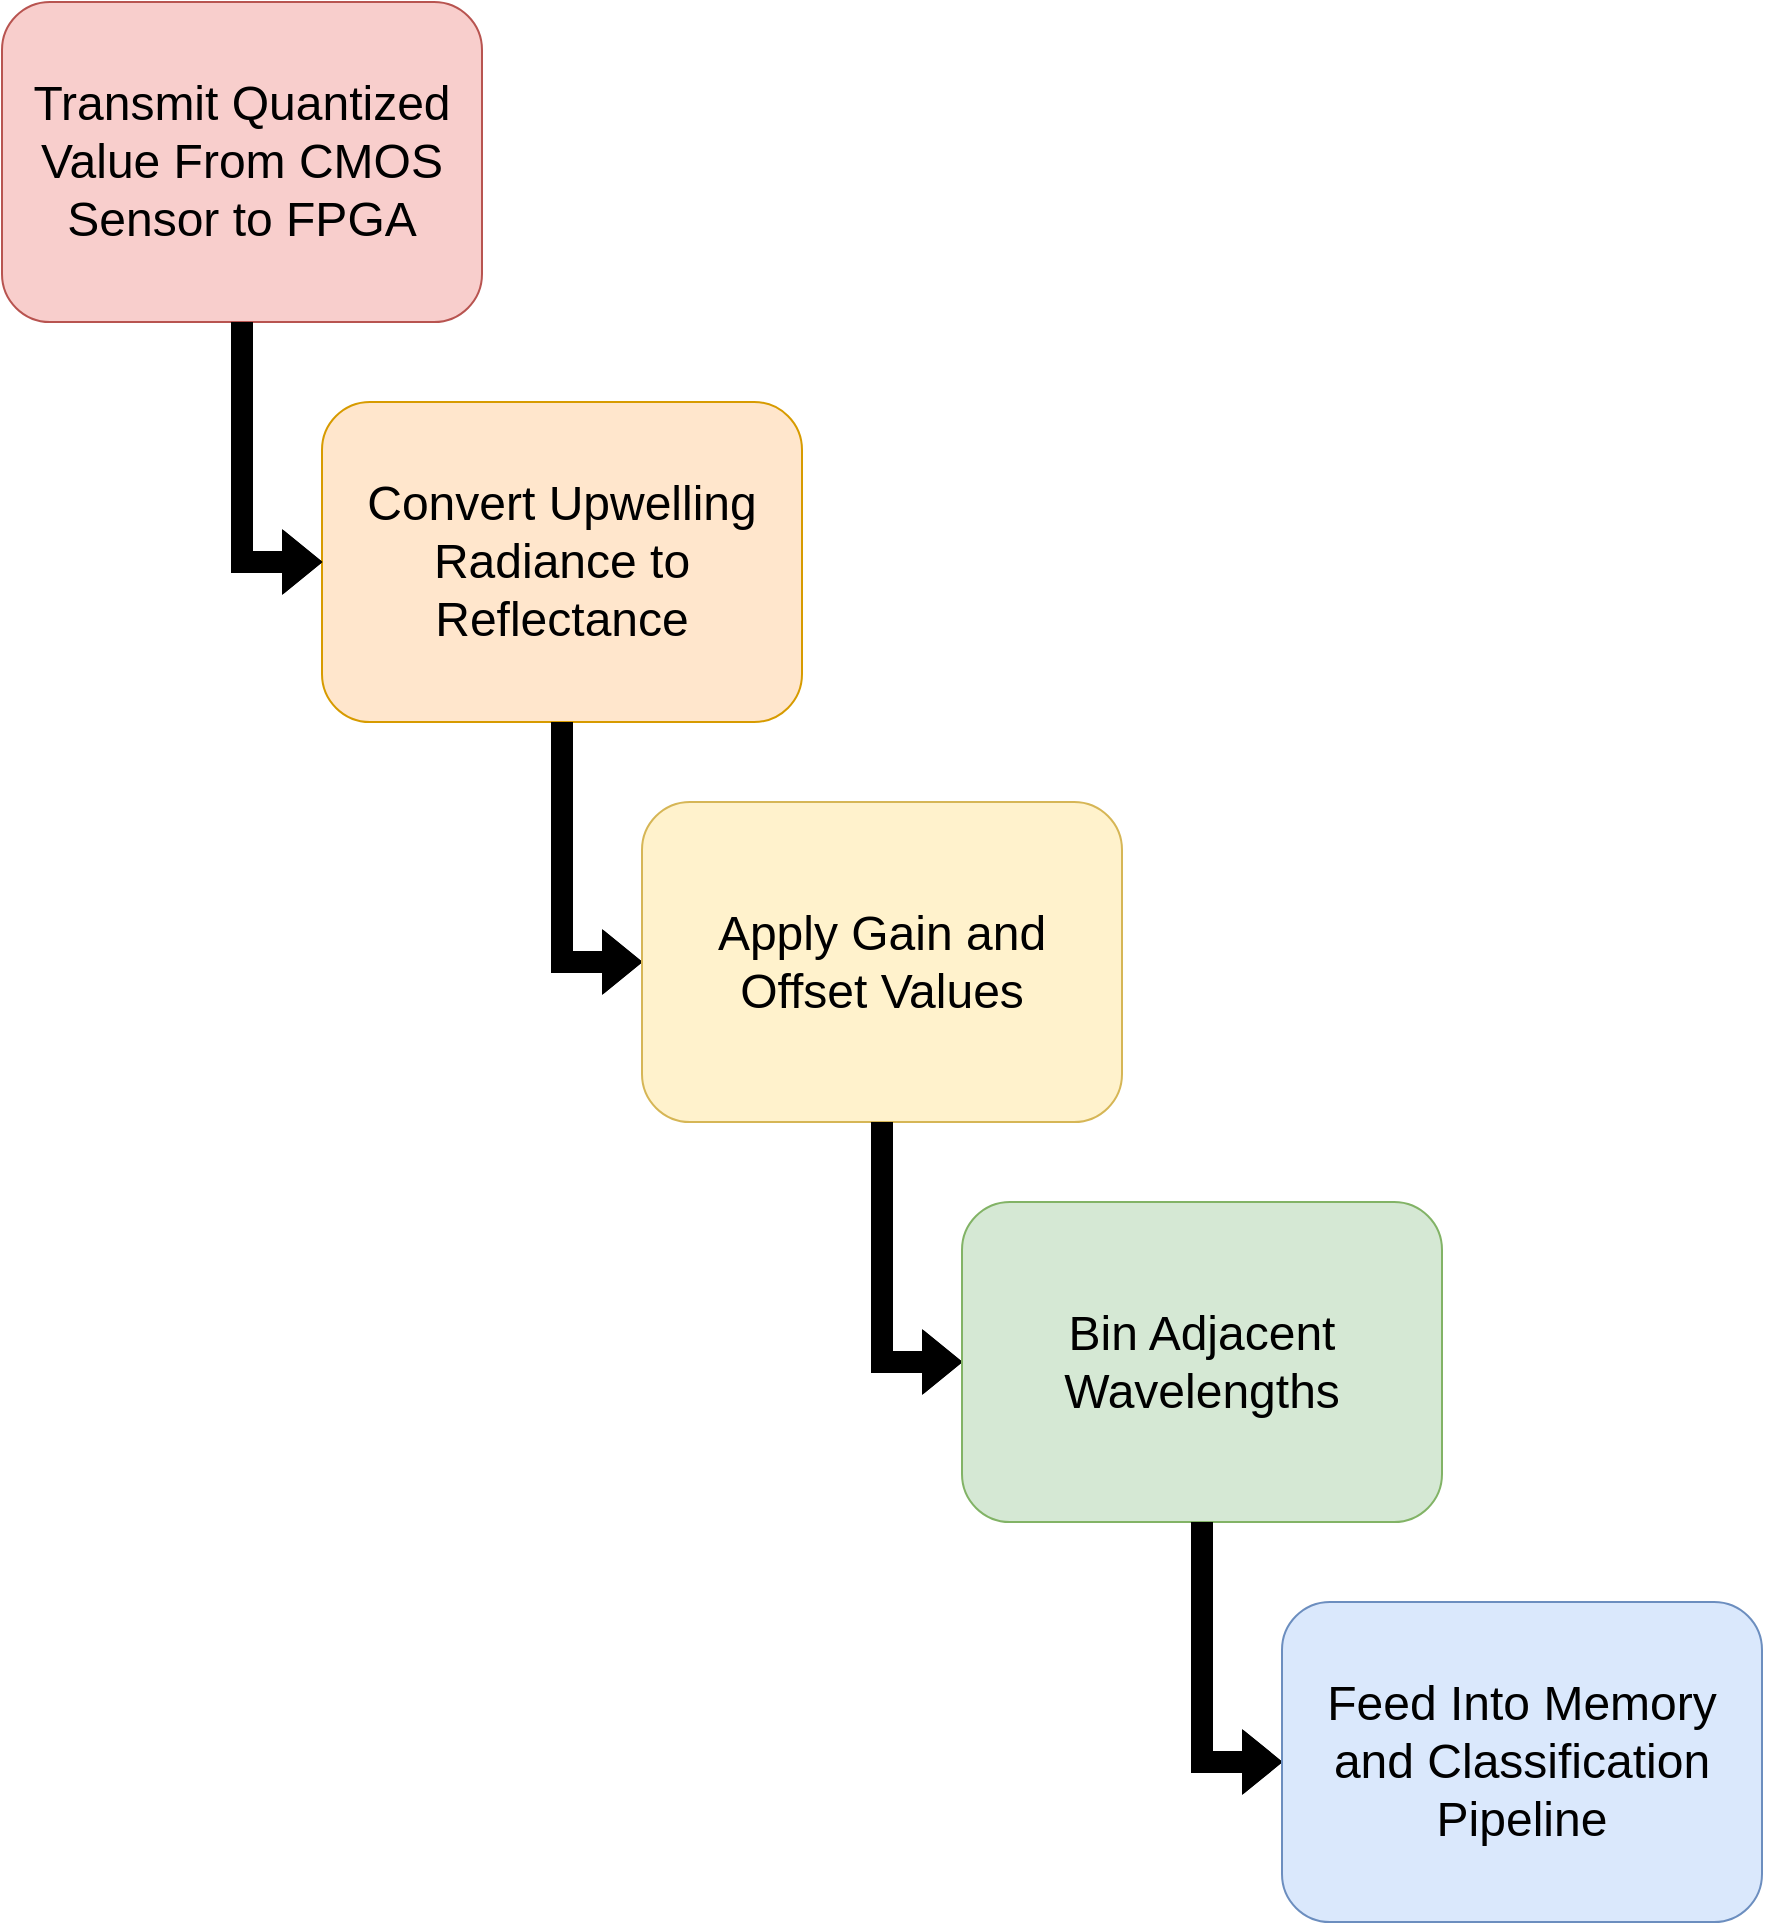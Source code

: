 <mxfile version="28.1.1">
  <diagram name="Page-1" id="-AFErXNe9J7OdYunWK4x">
    <mxGraphModel dx="3281" dy="2628" grid="1" gridSize="10" guides="1" tooltips="1" connect="1" arrows="1" fold="1" page="1" pageScale="1" pageWidth="850" pageHeight="1100" math="0" shadow="0">
      <root>
        <mxCell id="0" />
        <mxCell id="1" parent="0" />
        <mxCell id="zj0fFl8EOxYbujoj9vtz-1" value="" style="rounded=1;whiteSpace=wrap;html=1;fillColor=#ffe6cc;strokeColor=#d79b00;" vertex="1" parent="1">
          <mxGeometry x="40" y="40" width="240" height="160" as="geometry" />
        </mxCell>
        <mxCell id="zj0fFl8EOxYbujoj9vtz-10" value="" style="shape=flexArrow;endArrow=classic;html=1;rounded=0;fillColor=#000000;entryX=0;entryY=0.5;entryDx=0;entryDy=0;" edge="1" parent="1" target="zj0fFl8EOxYbujoj9vtz-21">
          <mxGeometry width="50" height="50" relative="1" as="geometry">
            <mxPoint x="160" y="200" as="sourcePoint" />
            <mxPoint x="210" y="320" as="targetPoint" />
            <Array as="points">
              <mxPoint x="160" y="320" />
            </Array>
          </mxGeometry>
        </mxCell>
        <mxCell id="zj0fFl8EOxYbujoj9vtz-11" value="Convert Upwelling Radiance to Reflectance" style="text;html=1;align=center;verticalAlign=middle;whiteSpace=wrap;rounded=0;fontSize=24;" vertex="1" parent="1">
          <mxGeometry x="50" y="50" width="220" height="140" as="geometry" />
        </mxCell>
        <mxCell id="zj0fFl8EOxYbujoj9vtz-21" value="" style="rounded=1;whiteSpace=wrap;html=1;fillColor=#fff2cc;strokeColor=#d6b656;" vertex="1" parent="1">
          <mxGeometry x="200" y="240" width="240" height="160" as="geometry" />
        </mxCell>
        <mxCell id="zj0fFl8EOxYbujoj9vtz-22" value="" style="shape=flexArrow;endArrow=classic;html=1;rounded=0;fillColor=#000000;entryX=0;entryY=0.5;entryDx=0;entryDy=0;" edge="1" parent="1" target="zj0fFl8EOxYbujoj9vtz-24">
          <mxGeometry width="50" height="50" relative="1" as="geometry">
            <mxPoint x="320" y="400" as="sourcePoint" />
            <mxPoint x="370" y="520" as="targetPoint" />
            <Array as="points">
              <mxPoint x="320" y="520" />
            </Array>
          </mxGeometry>
        </mxCell>
        <mxCell id="zj0fFl8EOxYbujoj9vtz-23" value="Apply Gain and Offset Values" style="text;html=1;align=center;verticalAlign=middle;whiteSpace=wrap;rounded=0;fontSize=24;" vertex="1" parent="1">
          <mxGeometry x="210" y="250" width="220" height="140" as="geometry" />
        </mxCell>
        <mxCell id="zj0fFl8EOxYbujoj9vtz-24" value="" style="rounded=1;whiteSpace=wrap;html=1;fillColor=#d5e8d4;strokeColor=#82b366;" vertex="1" parent="1">
          <mxGeometry x="360" y="440" width="240" height="160" as="geometry" />
        </mxCell>
        <mxCell id="zj0fFl8EOxYbujoj9vtz-25" value="" style="shape=flexArrow;endArrow=classic;html=1;rounded=0;fillColor=#000000;entryX=0;entryY=0.5;entryDx=0;entryDy=0;" edge="1" parent="1" target="zj0fFl8EOxYbujoj9vtz-27">
          <mxGeometry width="50" height="50" relative="1" as="geometry">
            <mxPoint x="480" y="600" as="sourcePoint" />
            <mxPoint x="530" y="720" as="targetPoint" />
            <Array as="points">
              <mxPoint x="480" y="720" />
            </Array>
          </mxGeometry>
        </mxCell>
        <mxCell id="zj0fFl8EOxYbujoj9vtz-26" value="Bin Adjacent Wavelengths" style="text;html=1;align=center;verticalAlign=middle;whiteSpace=wrap;rounded=0;fontSize=24;" vertex="1" parent="1">
          <mxGeometry x="370" y="450" width="220" height="140" as="geometry" />
        </mxCell>
        <mxCell id="zj0fFl8EOxYbujoj9vtz-27" value="" style="rounded=1;whiteSpace=wrap;html=1;fillColor=#dae8fc;strokeColor=#6c8ebf;" vertex="1" parent="1">
          <mxGeometry x="520" y="640" width="240" height="160" as="geometry" />
        </mxCell>
        <mxCell id="zj0fFl8EOxYbujoj9vtz-29" value="Feed Into Memory and Classification Pipeline" style="text;html=1;align=center;verticalAlign=middle;whiteSpace=wrap;rounded=0;fontSize=24;" vertex="1" parent="1">
          <mxGeometry x="530" y="650" width="220" height="140" as="geometry" />
        </mxCell>
        <mxCell id="zj0fFl8EOxYbujoj9vtz-31" value="" style="rounded=1;whiteSpace=wrap;html=1;fillColor=#f8cecc;strokeColor=#b85450;" vertex="1" parent="1">
          <mxGeometry x="-120" y="-160" width="240" height="160" as="geometry" />
        </mxCell>
        <mxCell id="zj0fFl8EOxYbujoj9vtz-32" value="" style="shape=flexArrow;endArrow=classic;html=1;rounded=0;fillColor=#000000;entryX=0;entryY=0.5;entryDx=0;entryDy=0;" edge="1" parent="1">
          <mxGeometry width="50" height="50" relative="1" as="geometry">
            <mxPoint as="sourcePoint" />
            <mxPoint x="40" y="120" as="targetPoint" />
            <Array as="points">
              <mxPoint y="120" />
            </Array>
          </mxGeometry>
        </mxCell>
        <mxCell id="zj0fFl8EOxYbujoj9vtz-33" value="Transmit Quantized Value From CMOS Sensor to FPGA" style="text;html=1;align=center;verticalAlign=middle;whiteSpace=wrap;rounded=0;fontSize=24;" vertex="1" parent="1">
          <mxGeometry x="-110" y="-150" width="220" height="140" as="geometry" />
        </mxCell>
      </root>
    </mxGraphModel>
  </diagram>
</mxfile>
